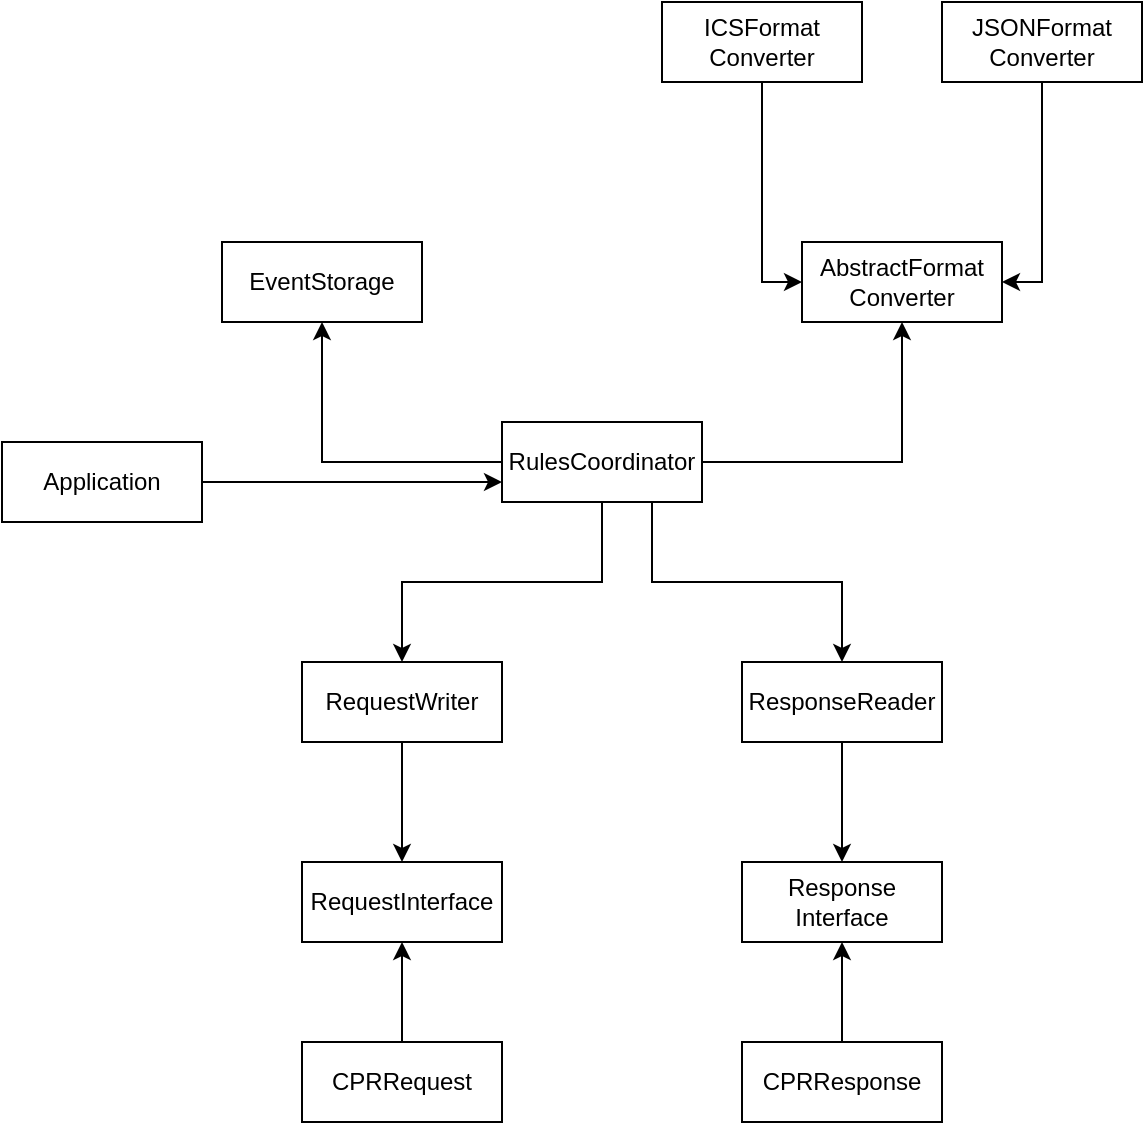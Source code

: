<mxfile version="13.0.3" type="device"><diagram id="fZxiFWq0RDFzAMhuyK1w" name="Page-1"><mxGraphModel dx="1346" dy="843" grid="1" gridSize="10" guides="1" tooltips="1" connect="1" arrows="1" fold="1" page="1" pageScale="1" pageWidth="827" pageHeight="1169" math="0" shadow="0"><root><mxCell id="0"/><mxCell id="1" parent="0"/><mxCell id="-eZYsEhKo64yUa5GyFIE-3" style="edgeStyle=orthogonalEdgeStyle;rounded=0;orthogonalLoop=1;jettySize=auto;html=1;exitX=0;exitY=0.5;exitDx=0;exitDy=0;" parent="1" source="-eZYsEhKo64yUa5GyFIE-1" target="-eZYsEhKo64yUa5GyFIE-2" edge="1"><mxGeometry relative="1" as="geometry"/></mxCell><mxCell id="-eZYsEhKo64yUa5GyFIE-5" style="edgeStyle=orthogonalEdgeStyle;rounded=0;orthogonalLoop=1;jettySize=auto;html=1;exitX=1;exitY=0.5;exitDx=0;exitDy=0;entryX=0.5;entryY=1;entryDx=0;entryDy=0;" parent="1" source="-eZYsEhKo64yUa5GyFIE-1" target="-eZYsEhKo64yUa5GyFIE-4" edge="1"><mxGeometry relative="1" as="geometry"/></mxCell><mxCell id="-eZYsEhKo64yUa5GyFIE-11" style="edgeStyle=orthogonalEdgeStyle;rounded=0;orthogonalLoop=1;jettySize=auto;html=1;exitX=0.5;exitY=1;exitDx=0;exitDy=0;entryX=0.5;entryY=0;entryDx=0;entryDy=0;" parent="1" source="-eZYsEhKo64yUa5GyFIE-1" target="-eZYsEhKo64yUa5GyFIE-10" edge="1"><mxGeometry relative="1" as="geometry"/></mxCell><mxCell id="-eZYsEhKo64yUa5GyFIE-23" style="edgeStyle=orthogonalEdgeStyle;rounded=0;orthogonalLoop=1;jettySize=auto;html=1;exitX=0.75;exitY=1;exitDx=0;exitDy=0;entryX=0.5;entryY=0;entryDx=0;entryDy=0;" parent="1" source="-eZYsEhKo64yUa5GyFIE-1" target="-eZYsEhKo64yUa5GyFIE-20" edge="1"><mxGeometry relative="1" as="geometry"/></mxCell><mxCell id="-eZYsEhKo64yUa5GyFIE-1" value="RulesCoordinator" style="whiteSpace=wrap;html=1;align=center;" parent="1" vertex="1"><mxGeometry x="360" y="370" width="100" height="40" as="geometry"/></mxCell><mxCell id="-eZYsEhKo64yUa5GyFIE-2" value="EventStorage" style="whiteSpace=wrap;html=1;align=center;" parent="1" vertex="1"><mxGeometry x="220" y="280" width="100" height="40" as="geometry"/></mxCell><mxCell id="-eZYsEhKo64yUa5GyFIE-4" value="AbstractFormat&lt;br&gt;Converter" style="whiteSpace=wrap;html=1;align=center;" parent="1" vertex="1"><mxGeometry x="510" y="280" width="100" height="40" as="geometry"/></mxCell><mxCell id="-eZYsEhKo64yUa5GyFIE-7" style="edgeStyle=orthogonalEdgeStyle;rounded=0;orthogonalLoop=1;jettySize=auto;html=1;exitX=0.5;exitY=1;exitDx=0;exitDy=0;entryX=0;entryY=0.5;entryDx=0;entryDy=0;" parent="1" source="-eZYsEhKo64yUa5GyFIE-6" target="-eZYsEhKo64yUa5GyFIE-4" edge="1"><mxGeometry relative="1" as="geometry"/></mxCell><mxCell id="-eZYsEhKo64yUa5GyFIE-6" value="ICSFormat&lt;br&gt;Converter" style="whiteSpace=wrap;html=1;align=center;" parent="1" vertex="1"><mxGeometry x="440" y="160" width="100" height="40" as="geometry"/></mxCell><mxCell id="-eZYsEhKo64yUa5GyFIE-9" style="edgeStyle=orthogonalEdgeStyle;rounded=0;orthogonalLoop=1;jettySize=auto;html=1;exitX=0.5;exitY=1;exitDx=0;exitDy=0;entryX=1;entryY=0.5;entryDx=0;entryDy=0;" parent="1" source="-eZYsEhKo64yUa5GyFIE-8" target="-eZYsEhKo64yUa5GyFIE-4" edge="1"><mxGeometry relative="1" as="geometry"/></mxCell><mxCell id="-eZYsEhKo64yUa5GyFIE-8" value="JSONFormat&lt;br&gt;Converter" style="whiteSpace=wrap;html=1;align=center;" parent="1" vertex="1"><mxGeometry x="580" y="160" width="100" height="40" as="geometry"/></mxCell><mxCell id="-eZYsEhKo64yUa5GyFIE-13" style="edgeStyle=orthogonalEdgeStyle;rounded=0;orthogonalLoop=1;jettySize=auto;html=1;exitX=0.5;exitY=1;exitDx=0;exitDy=0;entryX=0.5;entryY=0;entryDx=0;entryDy=0;" parent="1" source="-eZYsEhKo64yUa5GyFIE-10" target="-eZYsEhKo64yUa5GyFIE-12" edge="1"><mxGeometry relative="1" as="geometry"/></mxCell><mxCell id="-eZYsEhKo64yUa5GyFIE-10" value="RequestWriter" style="whiteSpace=wrap;html=1;align=center;" parent="1" vertex="1"><mxGeometry x="260" y="490" width="100" height="40" as="geometry"/></mxCell><mxCell id="-eZYsEhKo64yUa5GyFIE-12" value="RequestInterface" style="whiteSpace=wrap;html=1;align=center;" parent="1" vertex="1"><mxGeometry x="260" y="590" width="100" height="40" as="geometry"/></mxCell><mxCell id="-eZYsEhKo64yUa5GyFIE-19" style="edgeStyle=orthogonalEdgeStyle;rounded=0;orthogonalLoop=1;jettySize=auto;html=1;exitX=0.5;exitY=0;exitDx=0;exitDy=0;entryX=0.5;entryY=1;entryDx=0;entryDy=0;" parent="1" source="-eZYsEhKo64yUa5GyFIE-18" target="-eZYsEhKo64yUa5GyFIE-12" edge="1"><mxGeometry relative="1" as="geometry"/></mxCell><mxCell id="-eZYsEhKo64yUa5GyFIE-18" value="CPRRequest" style="whiteSpace=wrap;html=1;align=center;" parent="1" vertex="1"><mxGeometry x="260" y="680" width="100" height="40" as="geometry"/></mxCell><mxCell id="-eZYsEhKo64yUa5GyFIE-24" style="edgeStyle=orthogonalEdgeStyle;rounded=0;orthogonalLoop=1;jettySize=auto;html=1;exitX=0.5;exitY=1;exitDx=0;exitDy=0;entryX=0.5;entryY=0;entryDx=0;entryDy=0;" parent="1" source="-eZYsEhKo64yUa5GyFIE-20" target="-eZYsEhKo64yUa5GyFIE-21" edge="1"><mxGeometry relative="1" as="geometry"/></mxCell><mxCell id="-eZYsEhKo64yUa5GyFIE-20" value="ResponseReader" style="whiteSpace=wrap;html=1;align=center;" parent="1" vertex="1"><mxGeometry x="480" y="490" width="100" height="40" as="geometry"/></mxCell><mxCell id="-eZYsEhKo64yUa5GyFIE-21" value="Response&lt;br&gt;Interface" style="whiteSpace=wrap;html=1;align=center;" parent="1" vertex="1"><mxGeometry x="480" y="590" width="100" height="40" as="geometry"/></mxCell><mxCell id="-eZYsEhKo64yUa5GyFIE-25" style="edgeStyle=orthogonalEdgeStyle;rounded=0;orthogonalLoop=1;jettySize=auto;html=1;exitX=0.5;exitY=0;exitDx=0;exitDy=0;entryX=0.5;entryY=1;entryDx=0;entryDy=0;" parent="1" source="-eZYsEhKo64yUa5GyFIE-22" target="-eZYsEhKo64yUa5GyFIE-21" edge="1"><mxGeometry relative="1" as="geometry"/></mxCell><mxCell id="-eZYsEhKo64yUa5GyFIE-22" value="CPRResponse" style="whiteSpace=wrap;html=1;align=center;" parent="1" vertex="1"><mxGeometry x="480" y="680" width="100" height="40" as="geometry"/></mxCell><mxCell id="-eZYsEhKo64yUa5GyFIE-28" style="edgeStyle=orthogonalEdgeStyle;rounded=0;orthogonalLoop=1;jettySize=auto;html=1;exitX=1;exitY=0.5;exitDx=0;exitDy=0;entryX=0;entryY=0.75;entryDx=0;entryDy=0;" parent="1" source="-eZYsEhKo64yUa5GyFIE-27" target="-eZYsEhKo64yUa5GyFIE-1" edge="1"><mxGeometry relative="1" as="geometry"/></mxCell><mxCell id="-eZYsEhKo64yUa5GyFIE-27" value="Application" style="whiteSpace=wrap;html=1;align=center;" parent="1" vertex="1"><mxGeometry x="110" y="380" width="100" height="40" as="geometry"/></mxCell></root></mxGraphModel></diagram></mxfile>